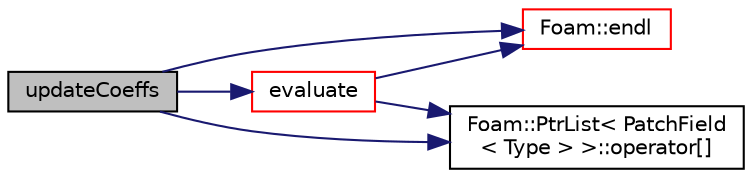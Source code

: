 digraph "updateCoeffs"
{
  bgcolor="transparent";
  edge [fontname="Helvetica",fontsize="10",labelfontname="Helvetica",labelfontsize="10"];
  node [fontname="Helvetica",fontsize="10",shape=record];
  rankdir="LR";
  Node1 [label="updateCoeffs",height=0.2,width=0.4,color="black", fillcolor="grey75", style="filled", fontcolor="black"];
  Node1 -> Node2 [color="midnightblue",fontsize="10",style="solid",fontname="Helvetica"];
  Node2 [label="Foam::endl",height=0.2,width=0.4,color="red",URL="$a10733.html#a2db8fe02a0d3909e9351bb4275b23ce4",tooltip="Add newline and flush stream. "];
  Node1 -> Node3 [color="midnightblue",fontsize="10",style="solid",fontname="Helvetica"];
  Node3 [label="evaluate",height=0.2,width=0.4,color="red",URL="$a00920.html#a640eb3c435abcfe65e13558fc738b915",tooltip="Evaluate boundary conditions. "];
  Node3 -> Node2 [color="midnightblue",fontsize="10",style="solid",fontname="Helvetica"];
  Node3 -> Node4 [color="midnightblue",fontsize="10",style="solid",fontname="Helvetica"];
  Node4 [label="Foam::PtrList\< PatchField\l\< Type \> \>::operator[]",height=0.2,width=0.4,color="black",URL="$a02033.html#af15a484723b2f04f96702bd3b5fe2572",tooltip="Return element const reference. "];
  Node1 -> Node4 [color="midnightblue",fontsize="10",style="solid",fontname="Helvetica"];
}
